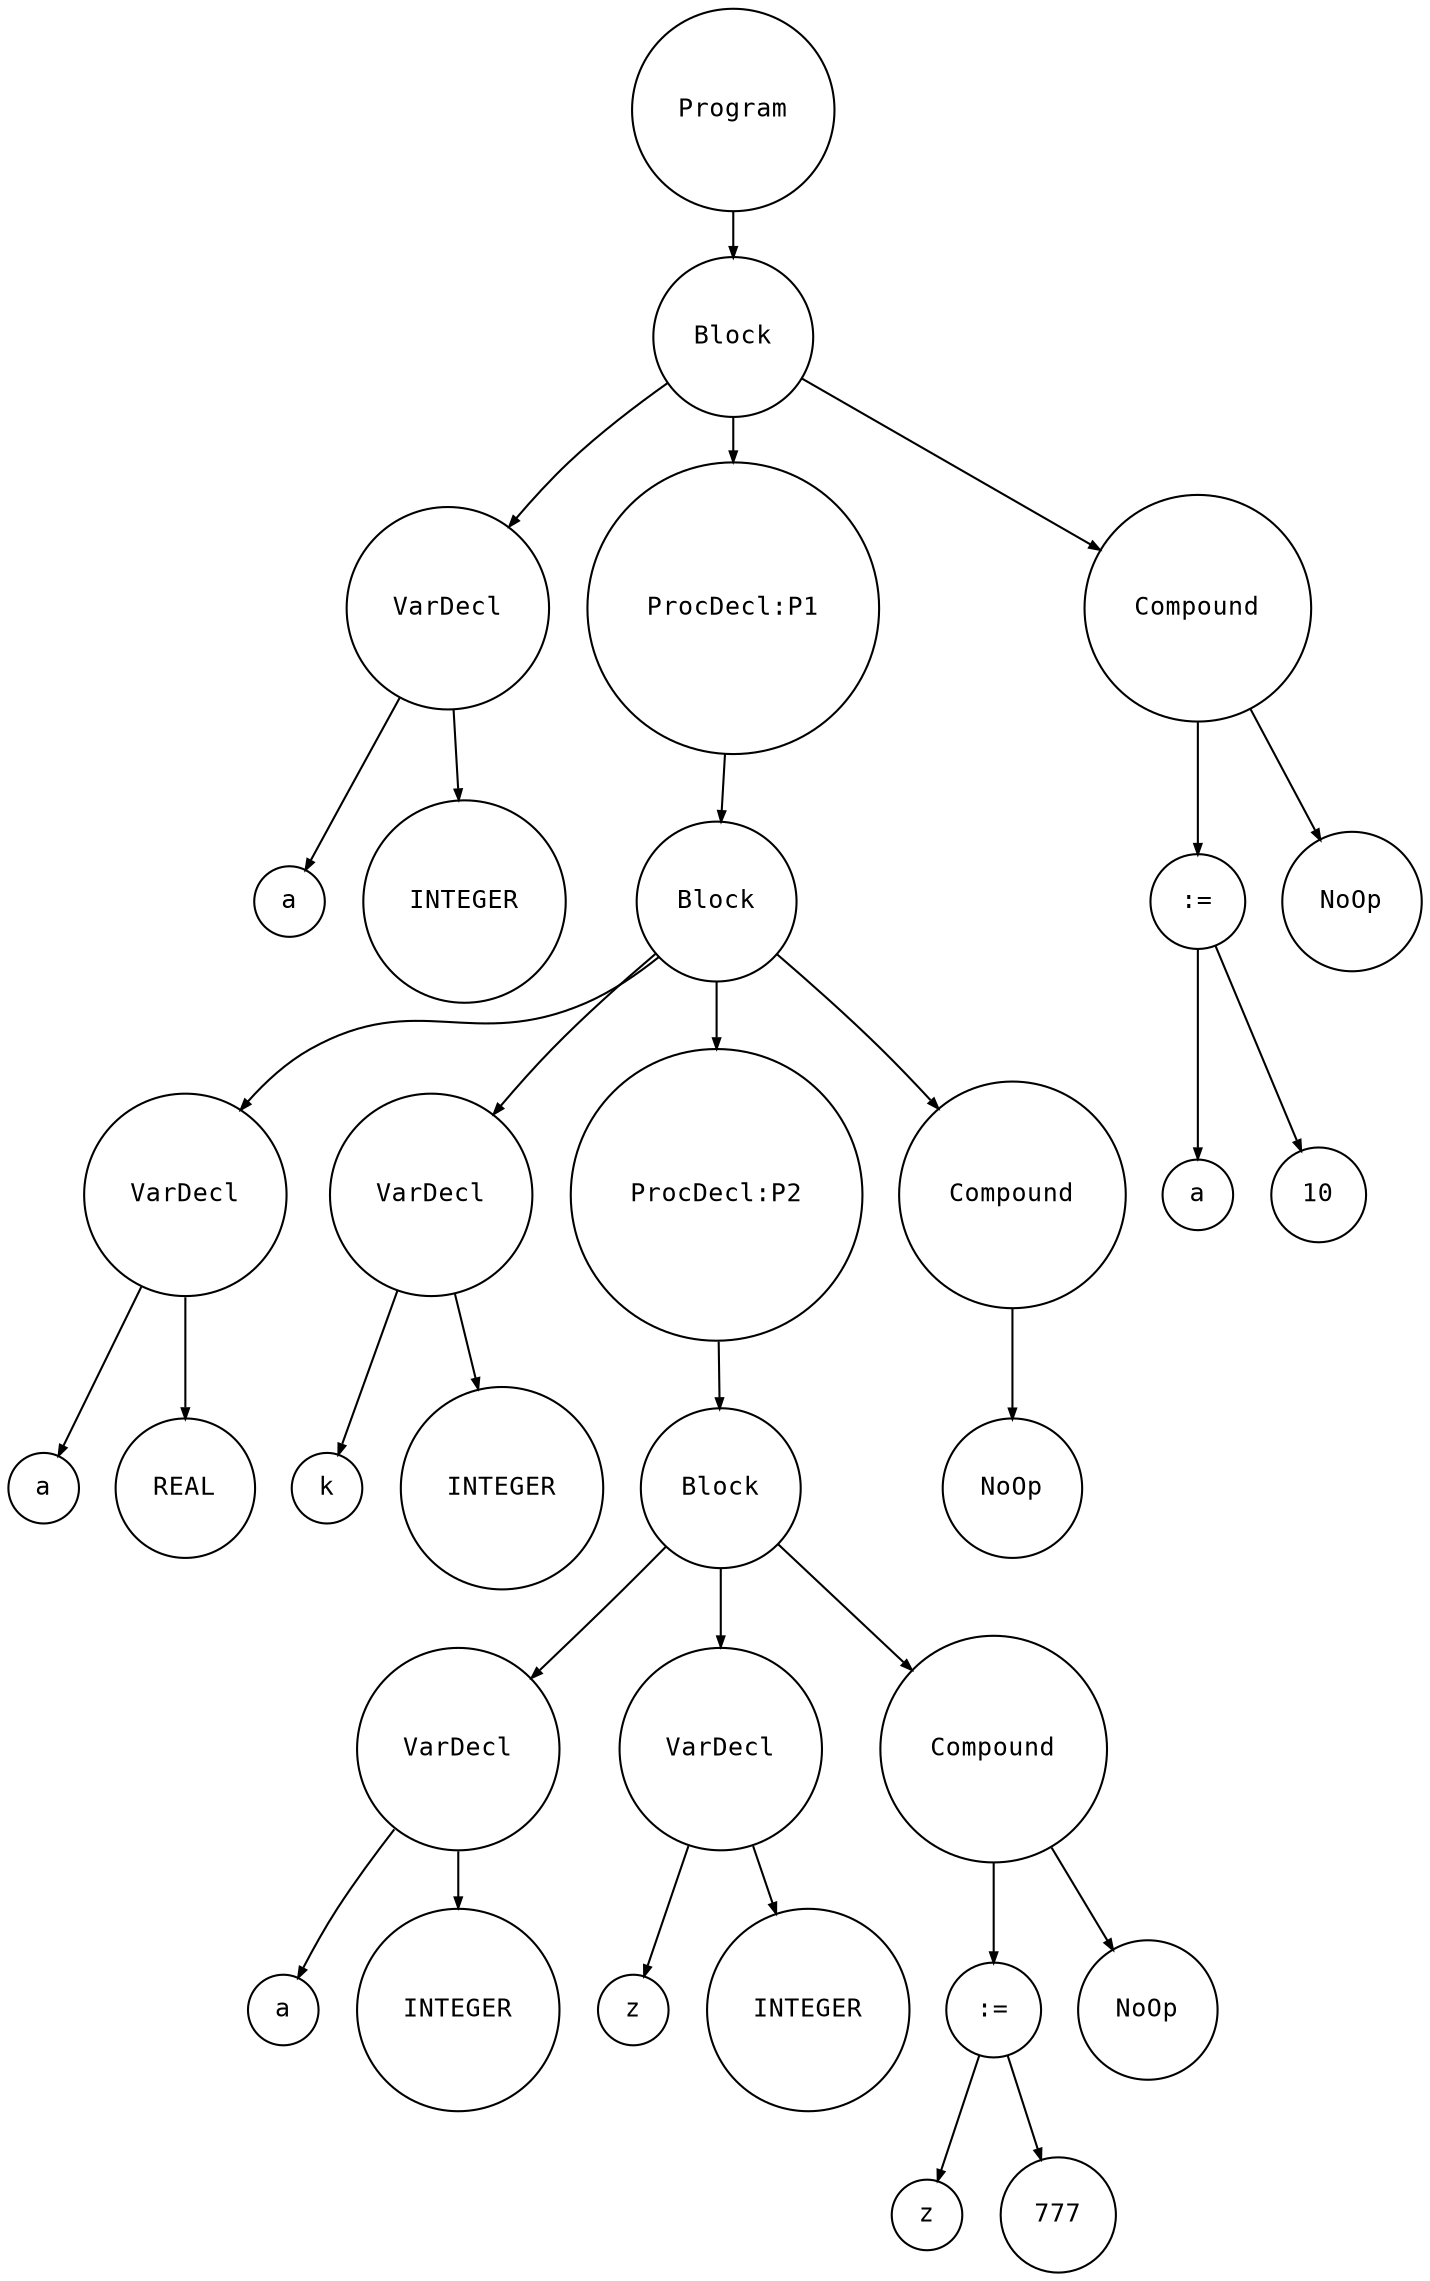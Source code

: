 digraph astgraph {
  node [shape=circle, fontsize=12, fontname="Courier", height=.1];
  ranksep=.3;
  edge [arrowsize=.5]

  node1 [label="Program"]
  node2 [label="Block"]
  node3 [label="VarDecl"]
  node4 [label="a"]
  node3 -> node4
  node5 [label="INTEGER"]
  node3 -> node5
  node6 [label="ProcDecl:P1"]
  node7 [label="Block"]
  node8 [label="VarDecl"]
  node9 [label="a"]
  node8 -> node9
  node10 [label="REAL"]
  node8 -> node10
  node11 [label="VarDecl"]
  node12 [label="k"]
  node11 -> node12
  node13 [label="INTEGER"]
  node11 -> node13
  node14 [label="ProcDecl:P2"]
  node15 [label="Block"]
  node16 [label="VarDecl"]
  node17 [label="a"]
  node16 -> node17
  node18 [label="INTEGER"]
  node16 -> node18
  node19 [label="VarDecl"]
  node20 [label="z"]
  node19 -> node20
  node21 [label="INTEGER"]
  node19 -> node21
  node22 [label="Compound"]
  node23 [label=":="]
  node24 [label="z"]
  node25 [label="777"]
  node23 -> node24
  node23 -> node25
  node22 -> node23
  node26 [label="NoOp"]
  node22 -> node26
  node15 -> node16
  node15 -> node19
  node15 -> node22
  node14 -> node15
  node27 [label="Compound"]
  node28 [label="NoOp"]
  node27 -> node28
  node7 -> node8
  node7 -> node11
  node7 -> node14
  node7 -> node27
  node6 -> node7
  node29 [label="Compound"]
  node30 [label=":="]
  node31 [label="a"]
  node32 [label="10"]
  node30 -> node31
  node30 -> node32
  node29 -> node30
  node33 [label="NoOp"]
  node29 -> node33
  node2 -> node3
  node2 -> node6
  node2 -> node29
  node1 -> node2
}
